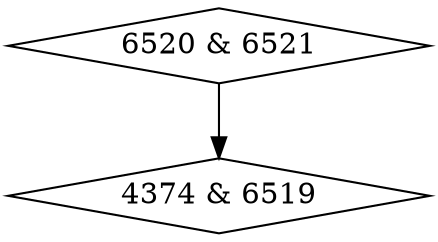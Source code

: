 digraph {
0 [label = "4374 & 6519", shape = diamond];
1 [label = "6520 & 6521", shape = diamond];
1->0;
}
